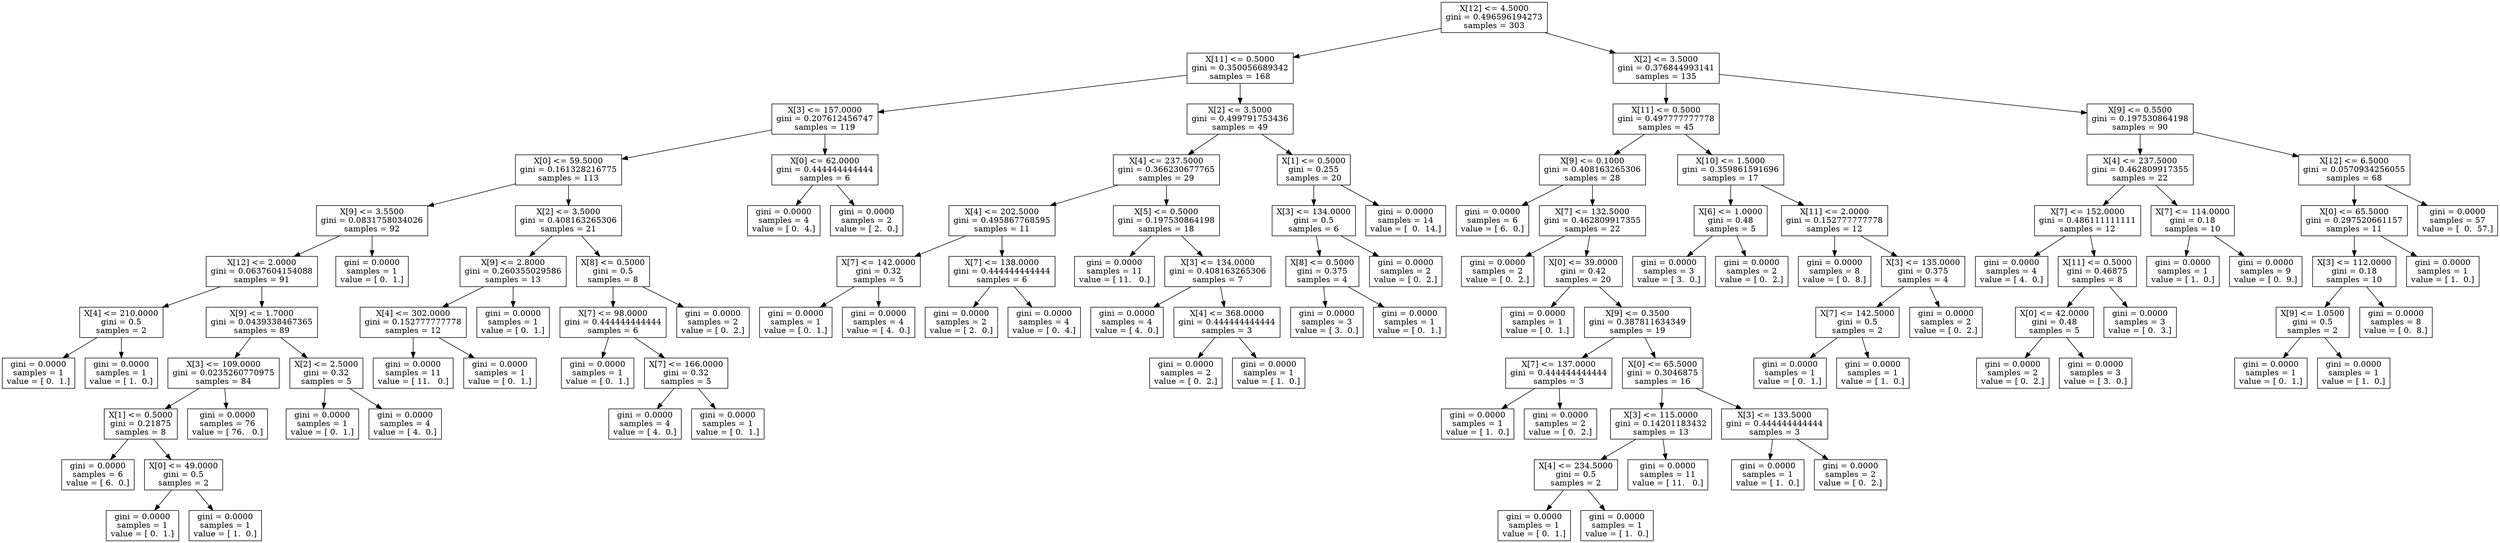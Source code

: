 digraph Tree {
0 [label="X[12] <= 4.5000\ngini = 0.496596194273\nsamples = 303", shape="box"] ;
1 [label="X[11] <= 0.5000\ngini = 0.350056689342\nsamples = 168", shape="box"] ;
0 -> 1 ;
2 [label="X[3] <= 157.0000\ngini = 0.207612456747\nsamples = 119", shape="box"] ;
1 -> 2 ;
3 [label="X[0] <= 59.5000\ngini = 0.161328216775\nsamples = 113", shape="box"] ;
2 -> 3 ;
4 [label="X[9] <= 3.5500\ngini = 0.0831758034026\nsamples = 92", shape="box"] ;
3 -> 4 ;
5 [label="X[12] <= 2.0000\ngini = 0.0637604154088\nsamples = 91", shape="box"] ;
4 -> 5 ;
6 [label="X[4] <= 210.0000\ngini = 0.5\nsamples = 2", shape="box"] ;
5 -> 6 ;
7 [label="gini = 0.0000\nsamples = 1\nvalue = [ 0.  1.]", shape="box"] ;
6 -> 7 ;
8 [label="gini = 0.0000\nsamples = 1\nvalue = [ 1.  0.]", shape="box"] ;
6 -> 8 ;
9 [label="X[9] <= 1.7000\ngini = 0.0439338467365\nsamples = 89", shape="box"] ;
5 -> 9 ;
10 [label="X[3] <= 109.0000\ngini = 0.0235260770975\nsamples = 84", shape="box"] ;
9 -> 10 ;
11 [label="X[1] <= 0.5000\ngini = 0.21875\nsamples = 8", shape="box"] ;
10 -> 11 ;
12 [label="gini = 0.0000\nsamples = 6\nvalue = [ 6.  0.]", shape="box"] ;
11 -> 12 ;
13 [label="X[0] <= 49.0000\ngini = 0.5\nsamples = 2", shape="box"] ;
11 -> 13 ;
14 [label="gini = 0.0000\nsamples = 1\nvalue = [ 0.  1.]", shape="box"] ;
13 -> 14 ;
15 [label="gini = 0.0000\nsamples = 1\nvalue = [ 1.  0.]", shape="box"] ;
13 -> 15 ;
16 [label="gini = 0.0000\nsamples = 76\nvalue = [ 76.   0.]", shape="box"] ;
10 -> 16 ;
17 [label="X[2] <= 2.5000\ngini = 0.32\nsamples = 5", shape="box"] ;
9 -> 17 ;
18 [label="gini = 0.0000\nsamples = 1\nvalue = [ 0.  1.]", shape="box"] ;
17 -> 18 ;
19 [label="gini = 0.0000\nsamples = 4\nvalue = [ 4.  0.]", shape="box"] ;
17 -> 19 ;
20 [label="gini = 0.0000\nsamples = 1\nvalue = [ 0.  1.]", shape="box"] ;
4 -> 20 ;
21 [label="X[2] <= 3.5000\ngini = 0.408163265306\nsamples = 21", shape="box"] ;
3 -> 21 ;
22 [label="X[9] <= 2.8000\ngini = 0.260355029586\nsamples = 13", shape="box"] ;
21 -> 22 ;
23 [label="X[4] <= 302.0000\ngini = 0.152777777778\nsamples = 12", shape="box"] ;
22 -> 23 ;
24 [label="gini = 0.0000\nsamples = 11\nvalue = [ 11.   0.]", shape="box"] ;
23 -> 24 ;
25 [label="gini = 0.0000\nsamples = 1\nvalue = [ 0.  1.]", shape="box"] ;
23 -> 25 ;
26 [label="gini = 0.0000\nsamples = 1\nvalue = [ 0.  1.]", shape="box"] ;
22 -> 26 ;
27 [label="X[8] <= 0.5000\ngini = 0.5\nsamples = 8", shape="box"] ;
21 -> 27 ;
28 [label="X[7] <= 98.0000\ngini = 0.444444444444\nsamples = 6", shape="box"] ;
27 -> 28 ;
29 [label="gini = 0.0000\nsamples = 1\nvalue = [ 0.  1.]", shape="box"] ;
28 -> 29 ;
30 [label="X[7] <= 166.0000\ngini = 0.32\nsamples = 5", shape="box"] ;
28 -> 30 ;
31 [label="gini = 0.0000\nsamples = 4\nvalue = [ 4.  0.]", shape="box"] ;
30 -> 31 ;
32 [label="gini = 0.0000\nsamples = 1\nvalue = [ 0.  1.]", shape="box"] ;
30 -> 32 ;
33 [label="gini = 0.0000\nsamples = 2\nvalue = [ 0.  2.]", shape="box"] ;
27 -> 33 ;
34 [label="X[0] <= 62.0000\ngini = 0.444444444444\nsamples = 6", shape="box"] ;
2 -> 34 ;
35 [label="gini = 0.0000\nsamples = 4\nvalue = [ 0.  4.]", shape="box"] ;
34 -> 35 ;
36 [label="gini = 0.0000\nsamples = 2\nvalue = [ 2.  0.]", shape="box"] ;
34 -> 36 ;
37 [label="X[2] <= 3.5000\ngini = 0.499791753436\nsamples = 49", shape="box"] ;
1 -> 37 ;
38 [label="X[4] <= 237.5000\ngini = 0.366230677765\nsamples = 29", shape="box"] ;
37 -> 38 ;
39 [label="X[4] <= 202.5000\ngini = 0.495867768595\nsamples = 11", shape="box"] ;
38 -> 39 ;
40 [label="X[7] <= 142.0000\ngini = 0.32\nsamples = 5", shape="box"] ;
39 -> 40 ;
41 [label="gini = 0.0000\nsamples = 1\nvalue = [ 0.  1.]", shape="box"] ;
40 -> 41 ;
42 [label="gini = 0.0000\nsamples = 4\nvalue = [ 4.  0.]", shape="box"] ;
40 -> 42 ;
43 [label="X[7] <= 138.0000\ngini = 0.444444444444\nsamples = 6", shape="box"] ;
39 -> 43 ;
44 [label="gini = 0.0000\nsamples = 2\nvalue = [ 2.  0.]", shape="box"] ;
43 -> 44 ;
45 [label="gini = 0.0000\nsamples = 4\nvalue = [ 0.  4.]", shape="box"] ;
43 -> 45 ;
46 [label="X[5] <= 0.5000\ngini = 0.197530864198\nsamples = 18", shape="box"] ;
38 -> 46 ;
47 [label="gini = 0.0000\nsamples = 11\nvalue = [ 11.   0.]", shape="box"] ;
46 -> 47 ;
48 [label="X[3] <= 134.0000\ngini = 0.408163265306\nsamples = 7", shape="box"] ;
46 -> 48 ;
49 [label="gini = 0.0000\nsamples = 4\nvalue = [ 4.  0.]", shape="box"] ;
48 -> 49 ;
50 [label="X[4] <= 368.0000\ngini = 0.444444444444\nsamples = 3", shape="box"] ;
48 -> 50 ;
51 [label="gini = 0.0000\nsamples = 2\nvalue = [ 0.  2.]", shape="box"] ;
50 -> 51 ;
52 [label="gini = 0.0000\nsamples = 1\nvalue = [ 1.  0.]", shape="box"] ;
50 -> 52 ;
53 [label="X[1] <= 0.5000\ngini = 0.255\nsamples = 20", shape="box"] ;
37 -> 53 ;
54 [label="X[3] <= 134.0000\ngini = 0.5\nsamples = 6", shape="box"] ;
53 -> 54 ;
55 [label="X[8] <= 0.5000\ngini = 0.375\nsamples = 4", shape="box"] ;
54 -> 55 ;
56 [label="gini = 0.0000\nsamples = 3\nvalue = [ 3.  0.]", shape="box"] ;
55 -> 56 ;
57 [label="gini = 0.0000\nsamples = 1\nvalue = [ 0.  1.]", shape="box"] ;
55 -> 57 ;
58 [label="gini = 0.0000\nsamples = 2\nvalue = [ 0.  2.]", shape="box"] ;
54 -> 58 ;
59 [label="gini = 0.0000\nsamples = 14\nvalue = [  0.  14.]", shape="box"] ;
53 -> 59 ;
60 [label="X[2] <= 3.5000\ngini = 0.376844993141\nsamples = 135", shape="box"] ;
0 -> 60 ;
61 [label="X[11] <= 0.5000\ngini = 0.497777777778\nsamples = 45", shape="box"] ;
60 -> 61 ;
62 [label="X[9] <= 0.1000\ngini = 0.408163265306\nsamples = 28", shape="box"] ;
61 -> 62 ;
63 [label="gini = 0.0000\nsamples = 6\nvalue = [ 6.  0.]", shape="box"] ;
62 -> 63 ;
64 [label="X[7] <= 132.5000\ngini = 0.462809917355\nsamples = 22", shape="box"] ;
62 -> 64 ;
65 [label="gini = 0.0000\nsamples = 2\nvalue = [ 0.  2.]", shape="box"] ;
64 -> 65 ;
66 [label="X[0] <= 39.0000\ngini = 0.42\nsamples = 20", shape="box"] ;
64 -> 66 ;
67 [label="gini = 0.0000\nsamples = 1\nvalue = [ 0.  1.]", shape="box"] ;
66 -> 67 ;
68 [label="X[9] <= 0.3500\ngini = 0.387811634349\nsamples = 19", shape="box"] ;
66 -> 68 ;
69 [label="X[7] <= 137.0000\ngini = 0.444444444444\nsamples = 3", shape="box"] ;
68 -> 69 ;
70 [label="gini = 0.0000\nsamples = 1\nvalue = [ 1.  0.]", shape="box"] ;
69 -> 70 ;
71 [label="gini = 0.0000\nsamples = 2\nvalue = [ 0.  2.]", shape="box"] ;
69 -> 71 ;
72 [label="X[0] <= 65.5000\ngini = 0.3046875\nsamples = 16", shape="box"] ;
68 -> 72 ;
73 [label="X[3] <= 115.0000\ngini = 0.14201183432\nsamples = 13", shape="box"] ;
72 -> 73 ;
74 [label="X[4] <= 234.5000\ngini = 0.5\nsamples = 2", shape="box"] ;
73 -> 74 ;
75 [label="gini = 0.0000\nsamples = 1\nvalue = [ 0.  1.]", shape="box"] ;
74 -> 75 ;
76 [label="gini = 0.0000\nsamples = 1\nvalue = [ 1.  0.]", shape="box"] ;
74 -> 76 ;
77 [label="gini = 0.0000\nsamples = 11\nvalue = [ 11.   0.]", shape="box"] ;
73 -> 77 ;
78 [label="X[3] <= 133.5000\ngini = 0.444444444444\nsamples = 3", shape="box"] ;
72 -> 78 ;
79 [label="gini = 0.0000\nsamples = 1\nvalue = [ 1.  0.]", shape="box"] ;
78 -> 79 ;
80 [label="gini = 0.0000\nsamples = 2\nvalue = [ 0.  2.]", shape="box"] ;
78 -> 80 ;
81 [label="X[10] <= 1.5000\ngini = 0.359861591696\nsamples = 17", shape="box"] ;
61 -> 81 ;
82 [label="X[6] <= 1.0000\ngini = 0.48\nsamples = 5", shape="box"] ;
81 -> 82 ;
83 [label="gini = 0.0000\nsamples = 3\nvalue = [ 3.  0.]", shape="box"] ;
82 -> 83 ;
84 [label="gini = 0.0000\nsamples = 2\nvalue = [ 0.  2.]", shape="box"] ;
82 -> 84 ;
85 [label="X[11] <= 2.0000\ngini = 0.152777777778\nsamples = 12", shape="box"] ;
81 -> 85 ;
86 [label="gini = 0.0000\nsamples = 8\nvalue = [ 0.  8.]", shape="box"] ;
85 -> 86 ;
87 [label="X[3] <= 135.0000\ngini = 0.375\nsamples = 4", shape="box"] ;
85 -> 87 ;
88 [label="X[7] <= 142.5000\ngini = 0.5\nsamples = 2", shape="box"] ;
87 -> 88 ;
89 [label="gini = 0.0000\nsamples = 1\nvalue = [ 0.  1.]", shape="box"] ;
88 -> 89 ;
90 [label="gini = 0.0000\nsamples = 1\nvalue = [ 1.  0.]", shape="box"] ;
88 -> 90 ;
91 [label="gini = 0.0000\nsamples = 2\nvalue = [ 0.  2.]", shape="box"] ;
87 -> 91 ;
92 [label="X[9] <= 0.5500\ngini = 0.197530864198\nsamples = 90", shape="box"] ;
60 -> 92 ;
93 [label="X[4] <= 237.5000\ngini = 0.462809917355\nsamples = 22", shape="box"] ;
92 -> 93 ;
94 [label="X[7] <= 152.0000\ngini = 0.486111111111\nsamples = 12", shape="box"] ;
93 -> 94 ;
95 [label="gini = 0.0000\nsamples = 4\nvalue = [ 4.  0.]", shape="box"] ;
94 -> 95 ;
96 [label="X[11] <= 0.5000\ngini = 0.46875\nsamples = 8", shape="box"] ;
94 -> 96 ;
97 [label="X[0] <= 42.0000\ngini = 0.48\nsamples = 5", shape="box"] ;
96 -> 97 ;
98 [label="gini = 0.0000\nsamples = 2\nvalue = [ 0.  2.]", shape="box"] ;
97 -> 98 ;
99 [label="gini = 0.0000\nsamples = 3\nvalue = [ 3.  0.]", shape="box"] ;
97 -> 99 ;
100 [label="gini = 0.0000\nsamples = 3\nvalue = [ 0.  3.]", shape="box"] ;
96 -> 100 ;
101 [label="X[7] <= 114.0000\ngini = 0.18\nsamples = 10", shape="box"] ;
93 -> 101 ;
102 [label="gini = 0.0000\nsamples = 1\nvalue = [ 1.  0.]", shape="box"] ;
101 -> 102 ;
103 [label="gini = 0.0000\nsamples = 9\nvalue = [ 0.  9.]", shape="box"] ;
101 -> 103 ;
104 [label="X[12] <= 6.5000\ngini = 0.0570934256055\nsamples = 68", shape="box"] ;
92 -> 104 ;
105 [label="X[0] <= 65.5000\ngini = 0.297520661157\nsamples = 11", shape="box"] ;
104 -> 105 ;
106 [label="X[3] <= 112.0000\ngini = 0.18\nsamples = 10", shape="box"] ;
105 -> 106 ;
107 [label="X[9] <= 1.0500\ngini = 0.5\nsamples = 2", shape="box"] ;
106 -> 107 ;
108 [label="gini = 0.0000\nsamples = 1\nvalue = [ 0.  1.]", shape="box"] ;
107 -> 108 ;
109 [label="gini = 0.0000\nsamples = 1\nvalue = [ 1.  0.]", shape="box"] ;
107 -> 109 ;
110 [label="gini = 0.0000\nsamples = 8\nvalue = [ 0.  8.]", shape="box"] ;
106 -> 110 ;
111 [label="gini = 0.0000\nsamples = 1\nvalue = [ 1.  0.]", shape="box"] ;
105 -> 111 ;
112 [label="gini = 0.0000\nsamples = 57\nvalue = [  0.  57.]", shape="box"] ;
104 -> 112 ;
}